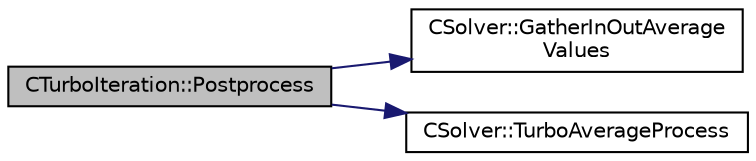 digraph "CTurboIteration::Postprocess"
{
 // LATEX_PDF_SIZE
  edge [fontname="Helvetica",fontsize="10",labelfontname="Helvetica",labelfontsize="10"];
  node [fontname="Helvetica",fontsize="10",shape=record];
  rankdir="LR";
  Node1 [label="CTurboIteration::Postprocess",height=0.2,width=0.4,color="black", fillcolor="grey75", style="filled", fontcolor="black",tooltip="Postprocesses the fluid system before heading to another physics system or the next iteration."];
  Node1 -> Node2 [color="midnightblue",fontsize="10",style="solid",fontname="Helvetica"];
  Node2 [label="CSolver::GatherInOutAverage\lValues",height=0.2,width=0.4,color="black", fillcolor="white", style="filled",URL="$classCSolver.html#a9caeacb361fb229a4800c188613f231e",tooltip="virtual member."];
  Node1 -> Node3 [color="midnightblue",fontsize="10",style="solid",fontname="Helvetica"];
  Node3 [label="CSolver::TurboAverageProcess",height=0.2,width=0.4,color="black", fillcolor="white", style="filled",URL="$classCSolver.html#a03b1a06a1f51aad967ea647e4ebb6f7e",tooltip="virtual member."];
}
